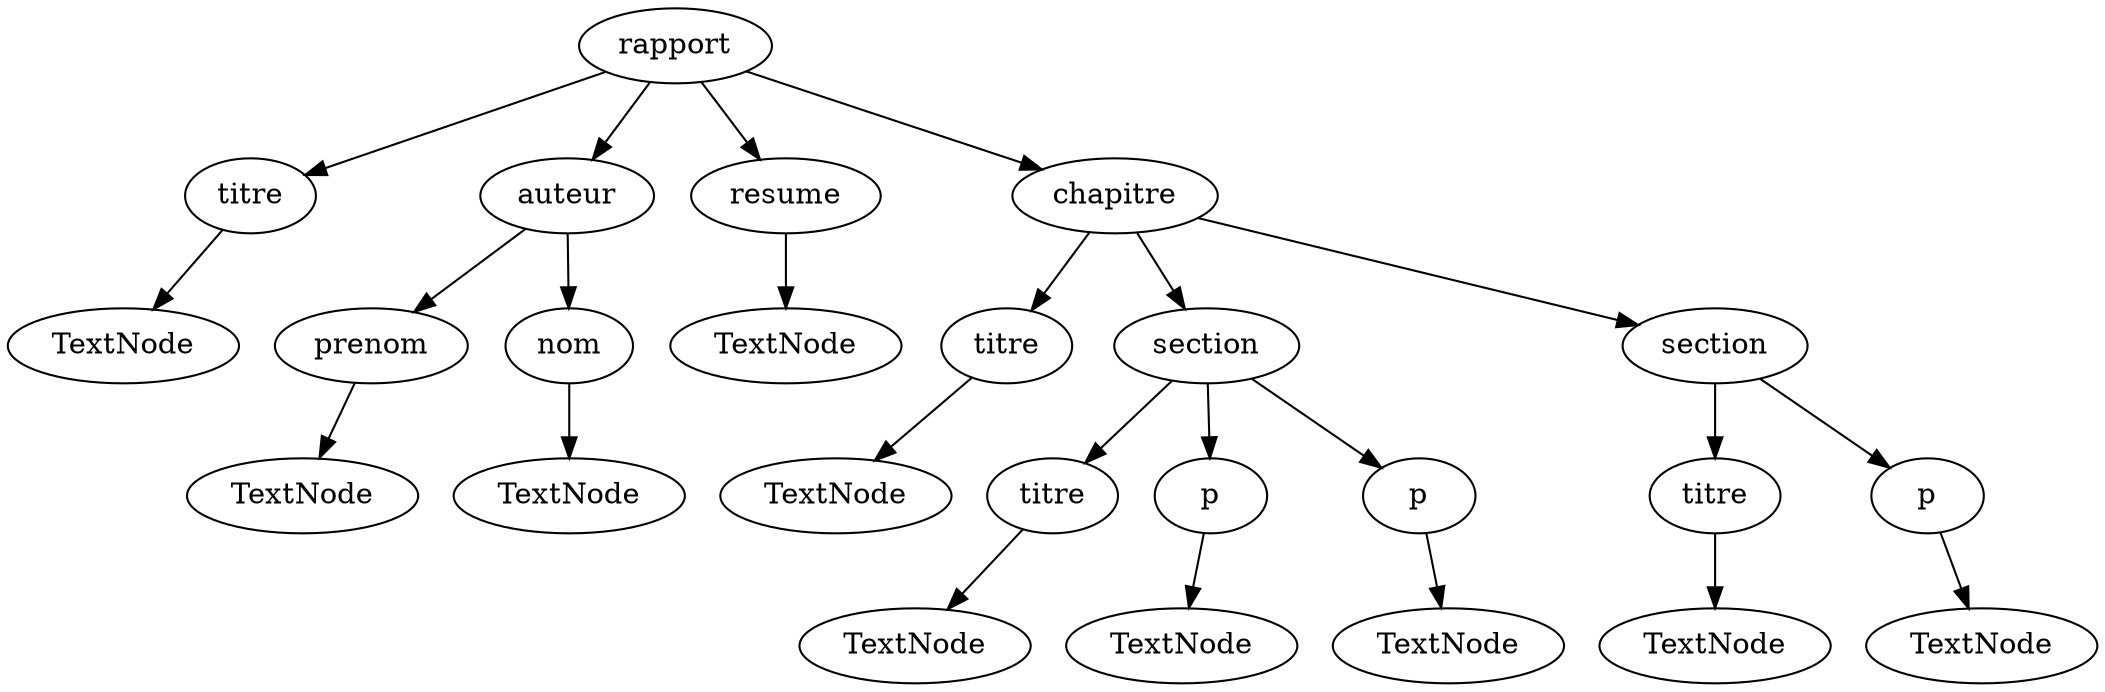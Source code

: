 digraph xmlTree {
id_0x100301a80[label="rapport"]
id_0x100300750[label="titre"]
id_0x100300700[label="TextNode"]
id_0x100300750 -> id_0x100300700
id_0x100301a80 -> id_0x100300750
id_0x100300ab0[label="auteur"]
id_0x1003008e0[label="prenom"]
id_0x1003008a0[label="TextNode"]
id_0x1003008e0 -> id_0x1003008a0
id_0x100300ab0 -> id_0x1003008e0
id_0x100300a20[label="nom"]
id_0x1003009e0[label="TextNode"]
id_0x100300a20 -> id_0x1003009e0
id_0x100300ab0 -> id_0x100300a20
id_0x100301a80 -> id_0x100300ab0
id_0x100300b40[label="resume"]
id_0x100300c30[label="TextNode"]
id_0x100300b40 -> id_0x100300c30
id_0x100301a80 -> id_0x100300b40
id_0x100301a10[label="chapitre"]
id_0x100300e00[label="titre"]
id_0x100300db0[label="TextNode"]
id_0x100300e00 -> id_0x100300db0
id_0x100301a10 -> id_0x100300e00
id_0x100301400[label="section"]
id_0x100300fe0[label="titre"]
id_0x100300f90[label="TextNode"]
id_0x100300fe0 -> id_0x100300f90
id_0x100301400 -> id_0x100300fe0
id_0x100301080[label="p"]
id_0x100301350[label="TextNode"]
id_0x100301080 -> id_0x100301350
id_0x100301400 -> id_0x100301080
id_0x100301390[label="p"]
id_0x100301140[label="TextNode"]
id_0x100301390 -> id_0x100301140
id_0x100301400 -> id_0x100301390
id_0x100301a10 -> id_0x100301400
id_0x100301780[label="section"]
id_0x100301710[label="titre"]
id_0x1003016d0[label="TextNode"]
id_0x100301710 -> id_0x1003016d0
id_0x100301780 -> id_0x100301710
id_0x100301980[label="p"]
id_0x100301930[label="TextNode"]
id_0x100301980 -> id_0x100301930
id_0x100301780 -> id_0x100301980
id_0x100301a10 -> id_0x100301780
id_0x100301a80 -> id_0x100301a10
}
